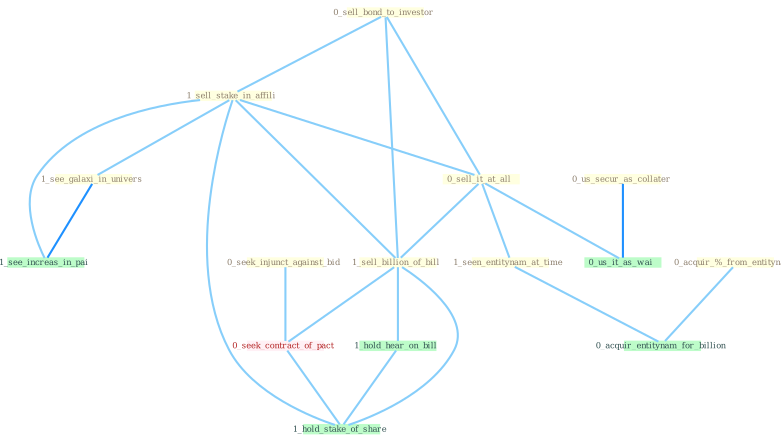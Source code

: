 Graph G{ 
    node
    [shape=polygon,style=filled,width=.5,height=.06,color="#BDFCC9",fixedsize=true,fontsize=4,
    fontcolor="#2f4f4f"];
    {node
    [color="#ffffe0", fontcolor="#8b7d6b"] "0_seek_injunct_against_bid " "0_sell_bond_to_investor " "0_us_secur_as_collater " "1_sell_stake_in_affili " "0_sell_it_at_all " "1_see_galaxi_in_univers " "0_acquir_%_from_entitynam " "1_seen_entitynam_at_time " "1_sell_billion_of_bill "}
{node [color="#fff0f5", fontcolor="#b22222"] "0_seek_contract_of_pact "}
edge [color="#B0E2FF"];

	"0_seek_injunct_against_bid " -- "0_seek_contract_of_pact " [w="1", color="#87cefa" ];
	"0_sell_bond_to_investor " -- "1_sell_stake_in_affili " [w="1", color="#87cefa" ];
	"0_sell_bond_to_investor " -- "0_sell_it_at_all " [w="1", color="#87cefa" ];
	"0_sell_bond_to_investor " -- "1_sell_billion_of_bill " [w="1", color="#87cefa" ];
	"0_us_secur_as_collater " -- "0_us_it_as_wai " [w="2", color="#1e90ff" , len=0.8];
	"1_sell_stake_in_affili " -- "0_sell_it_at_all " [w="1", color="#87cefa" ];
	"1_sell_stake_in_affili " -- "1_see_galaxi_in_univers " [w="1", color="#87cefa" ];
	"1_sell_stake_in_affili " -- "1_sell_billion_of_bill " [w="1", color="#87cefa" ];
	"1_sell_stake_in_affili " -- "1_see_increas_in_pai " [w="1", color="#87cefa" ];
	"1_sell_stake_in_affili " -- "1_hold_stake_of_share " [w="1", color="#87cefa" ];
	"0_sell_it_at_all " -- "1_seen_entitynam_at_time " [w="1", color="#87cefa" ];
	"0_sell_it_at_all " -- "1_sell_billion_of_bill " [w="1", color="#87cefa" ];
	"0_sell_it_at_all " -- "0_us_it_as_wai " [w="1", color="#87cefa" ];
	"1_see_galaxi_in_univers " -- "1_see_increas_in_pai " [w="2", color="#1e90ff" , len=0.8];
	"0_acquir_%_from_entitynam " -- "0_acquir_entitynam_for_billion " [w="1", color="#87cefa" ];
	"1_seen_entitynam_at_time " -- "0_acquir_entitynam_for_billion " [w="1", color="#87cefa" ];
	"1_sell_billion_of_bill " -- "0_seek_contract_of_pact " [w="1", color="#87cefa" ];
	"1_sell_billion_of_bill " -- "1_hold_hear_on_bill " [w="1", color="#87cefa" ];
	"1_sell_billion_of_bill " -- "1_hold_stake_of_share " [w="1", color="#87cefa" ];
	"0_seek_contract_of_pact " -- "1_hold_stake_of_share " [w="1", color="#87cefa" ];
	"1_hold_hear_on_bill " -- "1_hold_stake_of_share " [w="1", color="#87cefa" ];
}